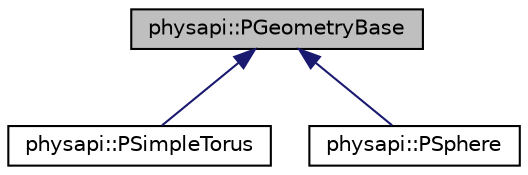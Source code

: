digraph "physapi::PGeometryBase"
{
 // LATEX_PDF_SIZE
  edge [fontname="Helvetica",fontsize="10",labelfontname="Helvetica",labelfontsize="10"];
  node [fontname="Helvetica",fontsize="10",shape=record];
  Node1 [label="physapi::PGeometryBase",height=0.2,width=0.4,color="black", fillcolor="grey75", style="filled", fontcolor="black",tooltip="This is the base class for all 3D geometric forms(cubs, spheres, tori, etc.)"];
  Node1 -> Node2 [dir="back",color="midnightblue",fontsize="10",style="solid",fontname="Helvetica"];
  Node2 [label="physapi::PSimpleTorus",height=0.2,width=0.4,color="black", fillcolor="white", style="filled",URL="$classphysapi_1_1_p_simple_torus.html",tooltip="This class represents a simple torus."];
  Node1 -> Node3 [dir="back",color="midnightblue",fontsize="10",style="solid",fontname="Helvetica"];
  Node3 [label="physapi::PSphere",height=0.2,width=0.4,color="black", fillcolor="white", style="filled",URL="$classphysapi_1_1_p_sphere.html",tooltip="This class represents a 3d sphere."];
}
